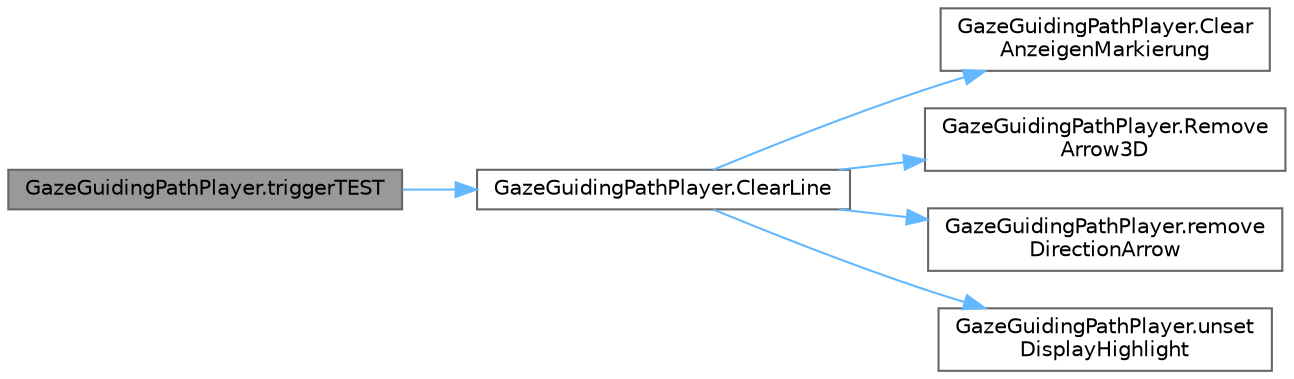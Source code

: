 digraph "GazeGuidingPathPlayer.triggerTEST"
{
 // LATEX_PDF_SIZE
  bgcolor="transparent";
  edge [fontname=Helvetica,fontsize=10,labelfontname=Helvetica,labelfontsize=10];
  node [fontname=Helvetica,fontsize=10,shape=box,height=0.2,width=0.4];
  rankdir="LR";
  Node1 [id="Node000001",label="GazeGuidingPathPlayer.triggerTEST",height=0.2,width=0.4,color="gray40", fillcolor="grey60", style="filled", fontcolor="black",tooltip=" "];
  Node1 -> Node2 [id="edge1_Node000001_Node000002",color="steelblue1",style="solid",tooltip=" "];
  Node2 [id="Node000002",label="GazeGuidingPathPlayer.ClearLine",height=0.2,width=0.4,color="grey40", fillcolor="white", style="filled",URL="$class_gaze_guiding_path_player.html#a5e575f6f812ccec44cf0224f24a4d34f",tooltip="This method clears the scene of all visual aids that are currently being rendered."];
  Node2 -> Node3 [id="edge2_Node000002_Node000003",color="steelblue1",style="solid",tooltip=" "];
  Node3 [id="Node000003",label="GazeGuidingPathPlayer.Clear\lAnzeigenMarkierung",height=0.2,width=0.4,color="grey40", fillcolor="white", style="filled",URL="$class_gaze_guiding_path_player.html#a77f5d9f9d9b2af9f5828f6e17d3a2f6f",tooltip="This method removes annotations from a display."];
  Node2 -> Node4 [id="edge3_Node000002_Node000004",color="steelblue1",style="solid",tooltip=" "];
  Node4 [id="Node000004",label="GazeGuidingPathPlayer.Remove\lArrow3D",height=0.2,width=0.4,color="grey40", fillcolor="white", style="filled",URL="$class_gaze_guiding_path_player.html#a4ca9bd8c259f2c3eaa024bb8a1af5a50",tooltip="This method removes a rotating 3D arrow or 3DBinary arrow that is currently being rendered above an e..."];
  Node2 -> Node5 [id="edge4_Node000002_Node000005",color="steelblue1",style="solid",tooltip=" "];
  Node5 [id="Node000005",label="GazeGuidingPathPlayer.remove\lDirectionArrow",height=0.2,width=0.4,color="grey40", fillcolor="white", style="filled",URL="$class_gaze_guiding_path_player.html#a3ae3a26ded36ca9593f57eeaf023af04",tooltip="This method is used to remove the directional arrow set in renderDirectionArrow() from the UI."];
  Node2 -> Node6 [id="edge5_Node000002_Node000006",color="steelblue1",style="solid",tooltip=" "];
  Node6 [id="Node000006",label="GazeGuidingPathPlayer.unset\lDisplayHighlight",height=0.2,width=0.4,color="grey40", fillcolor="white", style="filled",URL="$class_gaze_guiding_path_player.html#a076b71de7fb11f304bd0d29996b8f055",tooltip="This method removes a glow effect from all displays it is currently applied to."];
}
